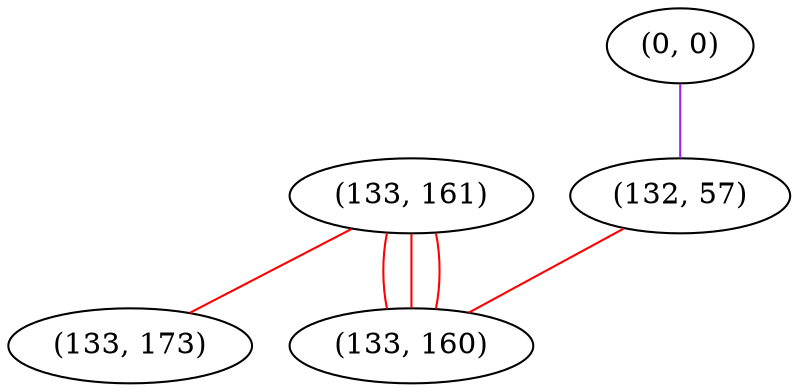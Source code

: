 graph "" {
"(133, 161)";
"(0, 0)";
"(132, 57)";
"(133, 173)";
"(133, 160)";
"(133, 161)" -- "(133, 173)"  [color=red, key=0, weight=1];
"(133, 161)" -- "(133, 160)"  [color=red, key=0, weight=1];
"(133, 161)" -- "(133, 160)"  [color=red, key=1, weight=1];
"(133, 161)" -- "(133, 160)"  [color=red, key=2, weight=1];
"(0, 0)" -- "(132, 57)"  [color=purple, key=0, weight=4];
"(132, 57)" -- "(133, 160)"  [color=red, key=0, weight=1];
}
